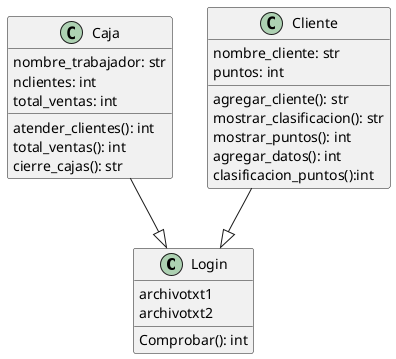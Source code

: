 @startuml examen
'Clase padre en la que se encuentran los archivos, esta se abren
class Login {
    'txt de clientes
    archivotxt1
    'txt de caja
    archivotxt2
    'Método que buscar en cual de los dos txt se encuentra el usuario
    'y así poder clasificarlo
    Comprobar(): int
}
' En esta clase se encuentra todo lo relacionado a lo que se realizará en las cajas
class Caja{
    'Nombre de la persona que trabaja
    nombre_trabajador: str
    'Cantidad de clientes que atendió
    nclientes: int
    'Total de ventas q realizó
    total_ventas: int
    'Este método contiene lo relacionado a la atención del cliente, es decir, cuanto va a pagar
    atender_clientes(): int
    'En este método se se calcula el total de las ventas y número de clientes que obtuvo el/la trabajador de caja
    total_ventas(): int
    'En este método se impime el número de clientes y total de ventas del trabajador y se vuelve 0 en la fila del txt
    cierre_cajas(): str
}
'En esta clase se encuentra todo lo relacionado a los clientes
class Cliente{
    'Nombre del cliente
    nombre_cliente: str
    'Puntos que ha acumulado el cliente
    puntos: int
    'Este método agrega los clientes en el txt si no existen
    agregar_cliente(): str
    'Este método muestra la clasificación de los clientes dependiendo
    'la cantidad de puntos que tenga
    mostrar_clasificacion(): str
    'Este método imprime la cantidad de puntos que tenga el cliente
    mostrar_puntos(): int
    'Este método agrega la cantidad de puntos que obtiene cada cliente al realizar su compra si el usuario esta registrado
    agregar_datos(): int
    'Este método clasifica la cantidad de puntos que tiene el cliente para poder aagregarlo en el txt a través del método agregar_datos()
    clasificacion_puntos():int
}

'Caja hereda de Login ya que en esta se encuentran los archivos abiertos para poder sacar y modificar toda la 
'información necesaria.
Caja --|> Login
'Cliente hereda de Login ya que en esta se encuentran los archivos abiertos para poder sacar y modificar toda la 
'información necesaria.
Cliente --|> Login
@enduml